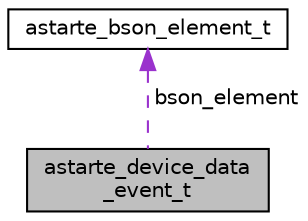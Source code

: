 digraph "astarte_device_data_event_t"
{
 // LATEX_PDF_SIZE
  edge [fontname="Helvetica",fontsize="10",labelfontname="Helvetica",labelfontsize="10"];
  node [fontname="Helvetica",fontsize="10",shape=record];
  Node1 [label="astarte_device_data\l_event_t",height=0.2,width=0.4,color="black", fillcolor="grey75", style="filled", fontcolor="black",tooltip=" "];
  Node2 -> Node1 [dir="back",color="darkorchid3",fontsize="10",style="dashed",label=" bson_element" ,fontname="Helvetica"];
  Node2 [label="astarte_bson_element_t",height=0.2,width=0.4,color="black", fillcolor="white", style="filled",URL="$structastarte__bson__element__t.html",tooltip=" "];
}
